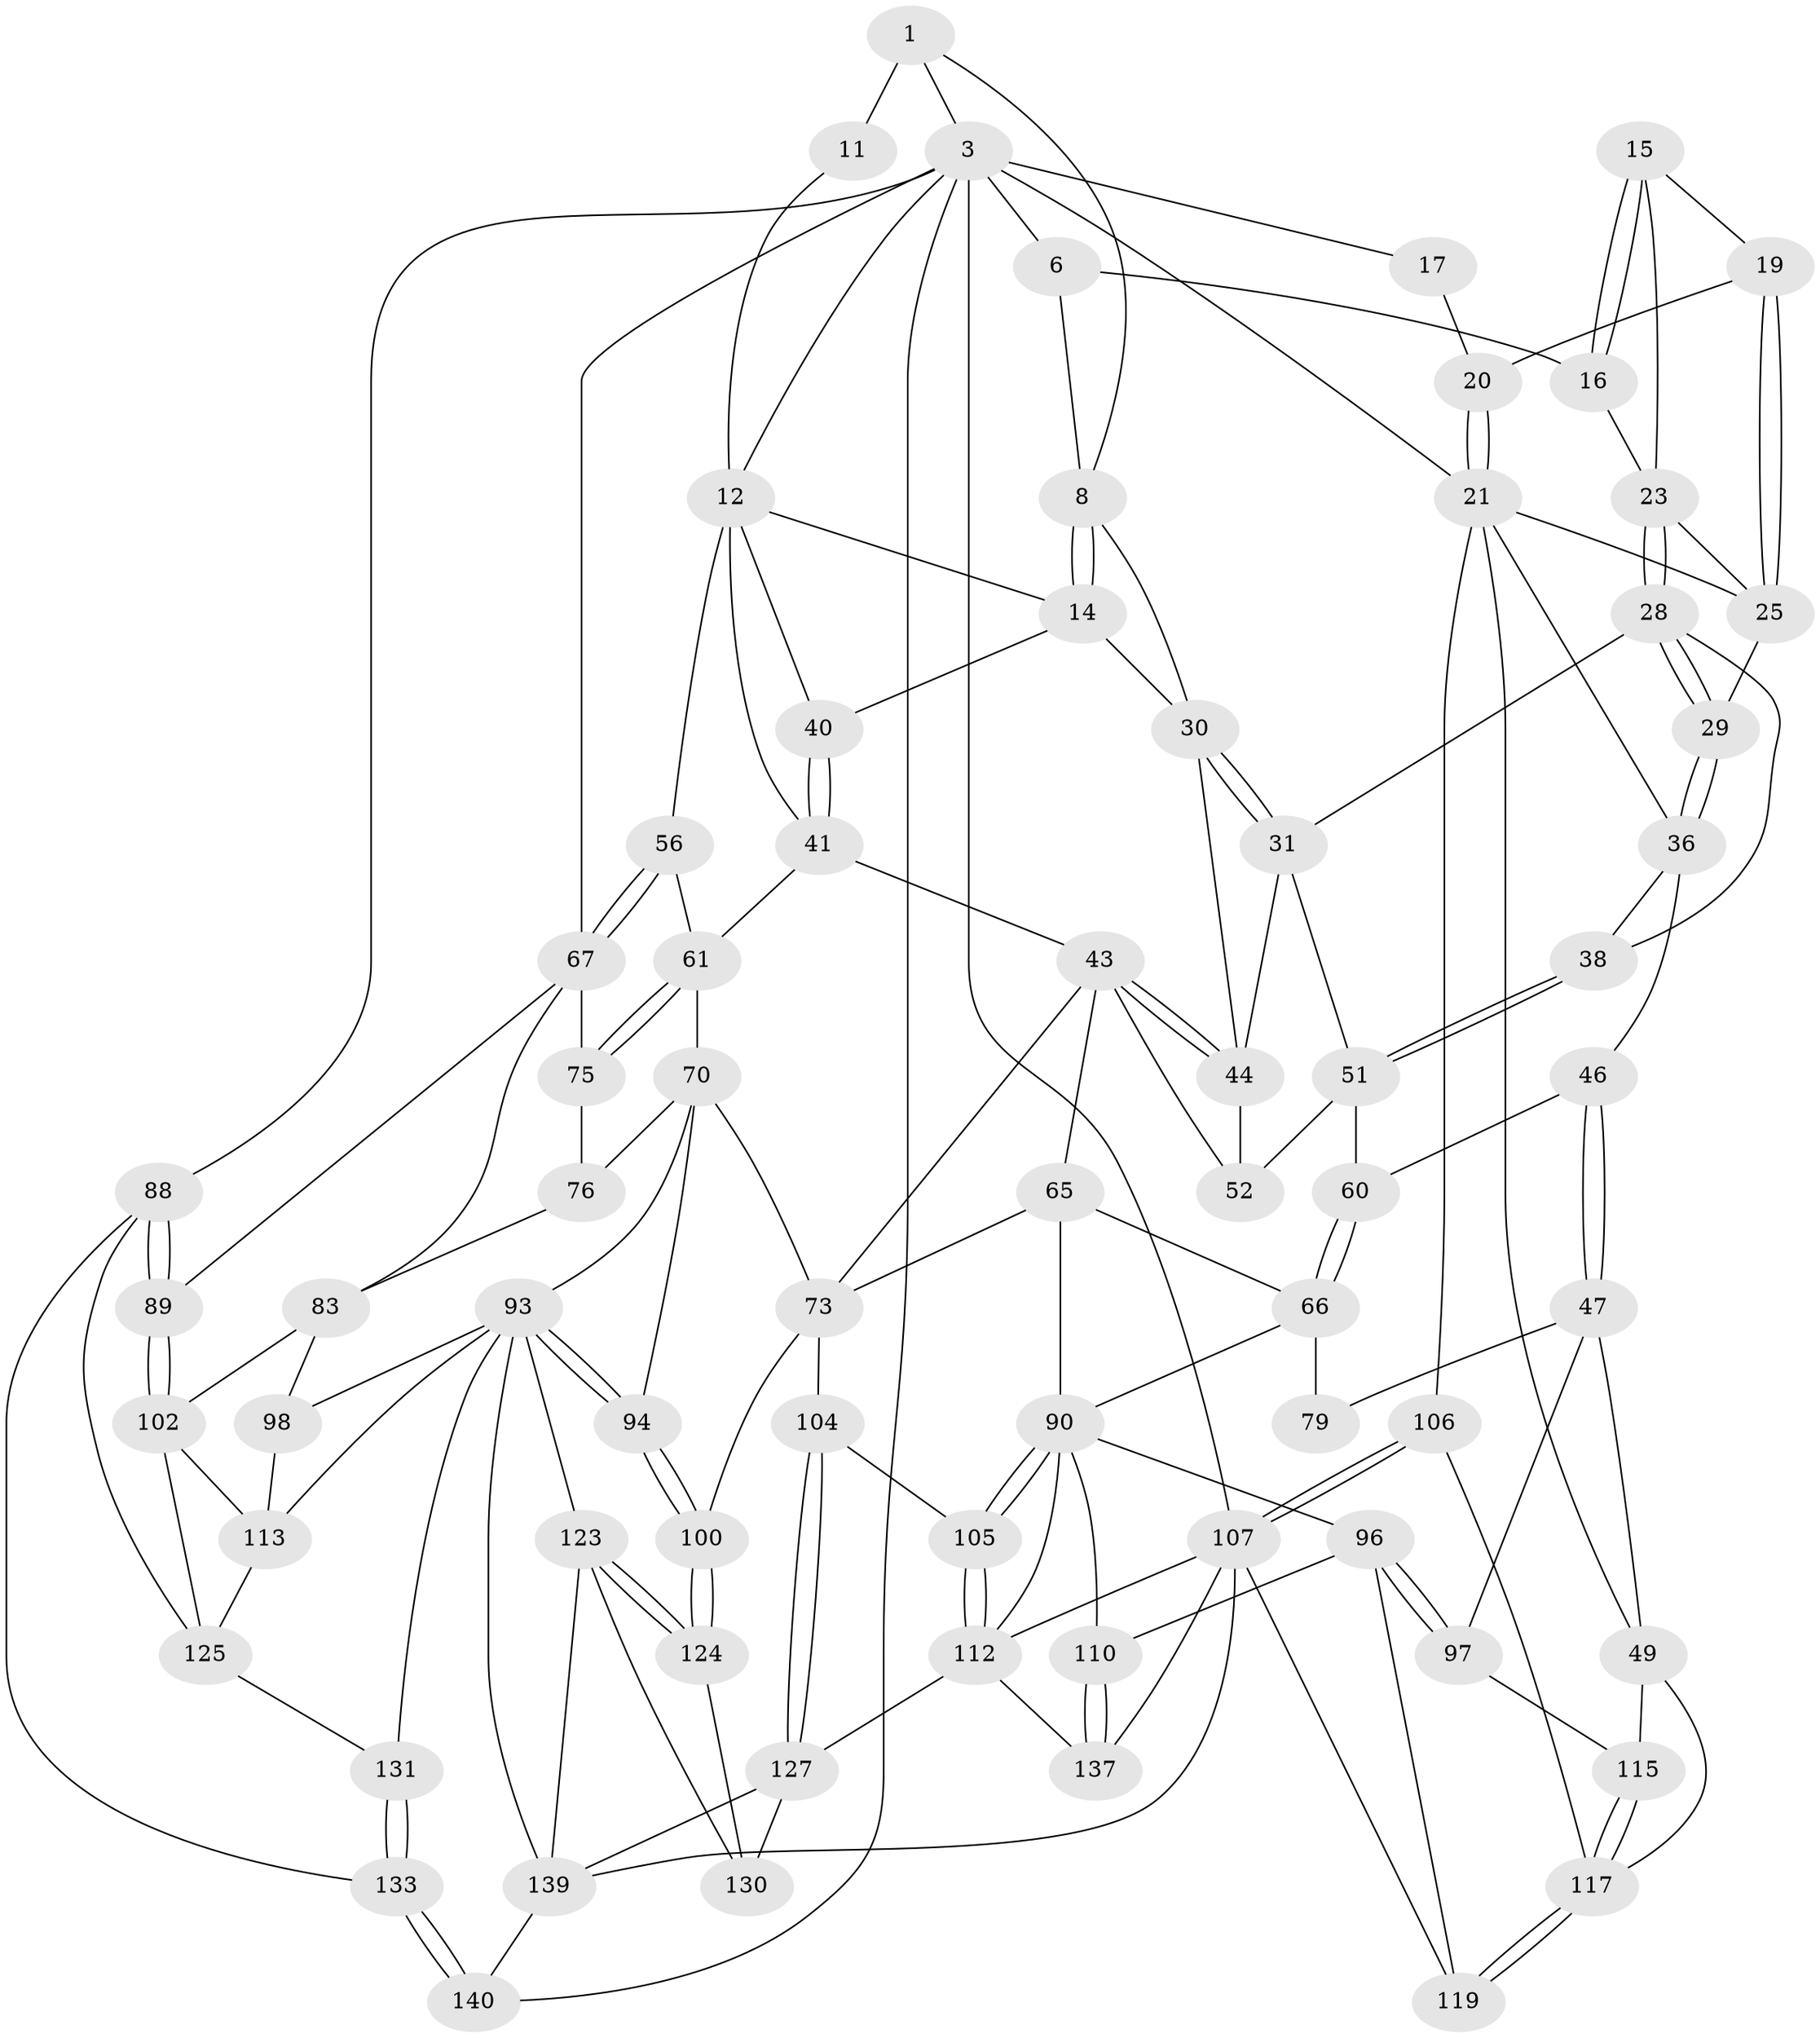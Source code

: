 // original degree distribution, {3: 0.020833333333333332, 6: 0.2013888888888889, 5: 0.5763888888888888, 4: 0.2013888888888889}
// Generated by graph-tools (version 1.1) at 2025/16/03/09/25 04:16:44]
// undirected, 72 vertices, 167 edges
graph export_dot {
graph [start="1"]
  node [color=gray90,style=filled];
  1 [pos="+0.6828085378977942+0",super="+7+2"];
  3 [pos="+1+0",super="+87+55+4"];
  6 [pos="+0.35044441942721877+0",super="+10"];
  8 [pos="+0.5980654208946323+0.11373345464091682",super="+9"];
  11 [pos="+0.7692239651620265+0.13687602980481725"];
  12 [pos="+0.8100926238581692+0.24593772642321166",super="+54+13"];
  14 [pos="+0.6307470406150948+0.21721661363488137",super="+34"];
  15 [pos="+0.2873853663957376+0.14089377819374538",super="+18"];
  16 [pos="+0.31698351454361495+0.14947094304236436"];
  17 [pos="+0+0"];
  19 [pos="+0.13547025641392427+0.14794920831819783"];
  20 [pos="+0.04883333200368977+0"];
  21 [pos="+0.042788442095169923+0.24683309201968237",super="+22+26"];
  23 [pos="+0.2754968088086062+0.2281718444033175",super="+24"];
  25 [pos="+0.1285050463773467+0.23024655627464516",super="+27"];
  28 [pos="+0.28684065128151814+0.2571313255805967",super="+33"];
  29 [pos="+0.224699910731918+0.288122185117261"];
  30 [pos="+0.41810464741894676+0.23089389319493875",super="+35"];
  31 [pos="+0.4048016801982647+0.2695074983384359",super="+32"];
  36 [pos="+0.21614301125471316+0.341825306605899",super="+37"];
  38 [pos="+0.26047016704596937+0.3541801189662186"];
  40 [pos="+0.6292258719375998+0.3518420997833555"];
  41 [pos="+0.5998792650048519+0.38969345171020536",super="+42"];
  43 [pos="+0.5541731397475758+0.41732949514177753",super="+63"];
  44 [pos="+0.5353528549954455+0.37228606559076916",super="+45"];
  46 [pos="+0.08512159521411684+0.4269421791761972"];
  47 [pos="+0.06586618394831475+0.44371184387868173",super="+48"];
  49 [pos="+0+0.4974317610739394",super="+116"];
  51 [pos="+0.26999353044059066+0.3616258754549604",super="+53"];
  52 [pos="+0.37154087972434763+0.4059378063962994"];
  56 [pos="+0.8949567491961742+0.41817952632632954",super="+57"];
  60 [pos="+0.26714315339995837+0.47179273633900387"];
  61 [pos="+0.7327935650086257+0.453040592361491",super="+62"];
  65 [pos="+0.328050062452716+0.5717178968486634",super="+86"];
  66 [pos="+0.29089694510309916+0.5637513298958956",super="+78"];
  67 [pos="+1+0.3862198974654359",super="+68"];
  70 [pos="+0.6474801128643892+0.5116846820178204",super="+77+71"];
  73 [pos="+0.4991743411840578+0.5538357176948396",super="+85"];
  75 [pos="+0.75334302491912+0.5209623145456689"];
  76 [pos="+0.723527466256017+0.548303179629236",super="+81"];
  79 [pos="+0.18752181079863092+0.598210809365127"];
  83 [pos="+0.8301431038291051+0.6389527233715971",super="+84"];
  88 [pos="+1+0.9893287236745932",super="+132"];
  89 [pos="+1+0.6717283920677383"];
  90 [pos="+0.35387703804194504+0.6590098244667002",super="+91"];
  93 [pos="+0.6687020048976148+0.7091752346846908",super="+99"];
  94 [pos="+0.6607098298035841+0.7131693300897772"];
  96 [pos="+0.20239512342083563+0.8104032952957074",super="+111"];
  97 [pos="+0.13033843607706297+0.6953774594996648"];
  98 [pos="+0.7022669187475429+0.706549282881711"];
  100 [pos="+0.6022674512825142+0.75860695942823"];
  102 [pos="+0.8929529860325982+0.7486620350423452",super="+103"];
  104 [pos="+0.4495911675044005+0.7436743366966077"];
  105 [pos="+0.39089677248334864+0.7503114711989173"];
  106 [pos="+0+1"];
  107 [pos="+0+1",super="+144+108"];
  110 [pos="+0.2288477140654597+0.8348237206660164"];
  112 [pos="+0.32915964597409814+0.7994796796154475",super="+129"];
  113 [pos="+0.7844672073768145+0.7652471363938275",super="+114"];
  115 [pos="+0.10221100079213924+0.7020938065859038"];
  117 [pos="+0.024185988000493614+0.8167554354566905",super="+118"];
  119 [pos="+0.18019177306211448+0.823872308990311"];
  123 [pos="+0.6058810584144393+0.8172354551677328",super="+138"];
  124 [pos="+0.6000249002810026+0.8054148467518063"];
  125 [pos="+0.8717051342897317+0.7987471506849562",super="+126"];
  127 [pos="+0.45814050497282477+0.781880425828816",super="+128"];
  130 [pos="+0.5238200526386068+0.8266828186728074",super="+134"];
  131 [pos="+0.7559631550535788+0.8969881064823811"];
  133 [pos="+0.7781631244440654+0.9566367995590855"];
  137 [pos="+0.242312759519+0.9083710408117072"];
  139 [pos="+0.5910153189515778+1",super="+141"];
  140 [pos="+0.6610260621141092+1"];
  1 -- 8;
  1 -- 11 [weight=2];
  1 -- 3;
  3 -- 88;
  3 -- 140;
  3 -- 67;
  3 -- 12;
  3 -- 17;
  3 -- 21;
  3 -- 6;
  3 -- 107 [weight=2];
  6 -- 16;
  6 -- 8;
  8 -- 14;
  8 -- 14;
  8 -- 30;
  11 -- 12;
  12 -- 56 [weight=2];
  12 -- 40;
  12 -- 41;
  12 -- 14;
  14 -- 40;
  14 -- 30;
  15 -- 16;
  15 -- 16;
  15 -- 19;
  15 -- 23;
  16 -- 23;
  17 -- 20;
  19 -- 20;
  19 -- 25;
  19 -- 25;
  20 -- 21;
  20 -- 21;
  21 -- 49;
  21 -- 106;
  21 -- 25;
  21 -- 36;
  23 -- 28;
  23 -- 28;
  23 -- 25;
  25 -- 29;
  28 -- 29;
  28 -- 29;
  28 -- 38;
  28 -- 31;
  29 -- 36;
  29 -- 36;
  30 -- 31;
  30 -- 31;
  30 -- 44;
  31 -- 44;
  31 -- 51;
  36 -- 38;
  36 -- 46;
  38 -- 51;
  38 -- 51;
  40 -- 41;
  40 -- 41;
  41 -- 43;
  41 -- 61;
  43 -- 44;
  43 -- 44;
  43 -- 73;
  43 -- 65;
  43 -- 52;
  44 -- 52;
  46 -- 47;
  46 -- 47;
  46 -- 60;
  47 -- 79 [weight=2];
  47 -- 49;
  47 -- 97;
  49 -- 115;
  49 -- 117;
  51 -- 52;
  51 -- 60;
  56 -- 67 [weight=2];
  56 -- 67;
  56 -- 61;
  60 -- 66;
  60 -- 66;
  61 -- 75;
  61 -- 75;
  61 -- 70;
  65 -- 66;
  65 -- 90;
  65 -- 73;
  66 -- 79;
  66 -- 90;
  67 -- 83;
  67 -- 89;
  67 -- 75;
  70 -- 76 [weight=2];
  70 -- 73;
  70 -- 93;
  70 -- 94;
  73 -- 104;
  73 -- 100;
  75 -- 76;
  76 -- 83;
  83 -- 98;
  83 -- 102;
  88 -- 89;
  88 -- 89;
  88 -- 125;
  88 -- 133;
  89 -- 102;
  89 -- 102;
  90 -- 105;
  90 -- 105;
  90 -- 112;
  90 -- 96;
  90 -- 110;
  93 -- 94;
  93 -- 94;
  93 -- 113;
  93 -- 98;
  93 -- 131;
  93 -- 123;
  93 -- 139;
  94 -- 100;
  94 -- 100;
  96 -- 97;
  96 -- 97;
  96 -- 110;
  96 -- 119;
  97 -- 115;
  98 -- 113;
  100 -- 124;
  100 -- 124;
  102 -- 125;
  102 -- 113;
  104 -- 105;
  104 -- 127;
  104 -- 127;
  105 -- 112;
  105 -- 112;
  106 -- 107;
  106 -- 107;
  106 -- 117;
  107 -- 137;
  107 -- 119;
  107 -- 112;
  107 -- 139;
  110 -- 137;
  110 -- 137;
  112 -- 137;
  112 -- 127;
  113 -- 125;
  115 -- 117;
  115 -- 117;
  117 -- 119;
  117 -- 119;
  123 -- 124;
  123 -- 124;
  123 -- 139;
  123 -- 130;
  124 -- 130;
  125 -- 131;
  127 -- 130 [weight=2];
  127 -- 139;
  131 -- 133;
  131 -- 133;
  133 -- 140;
  133 -- 140;
  139 -- 140;
}
